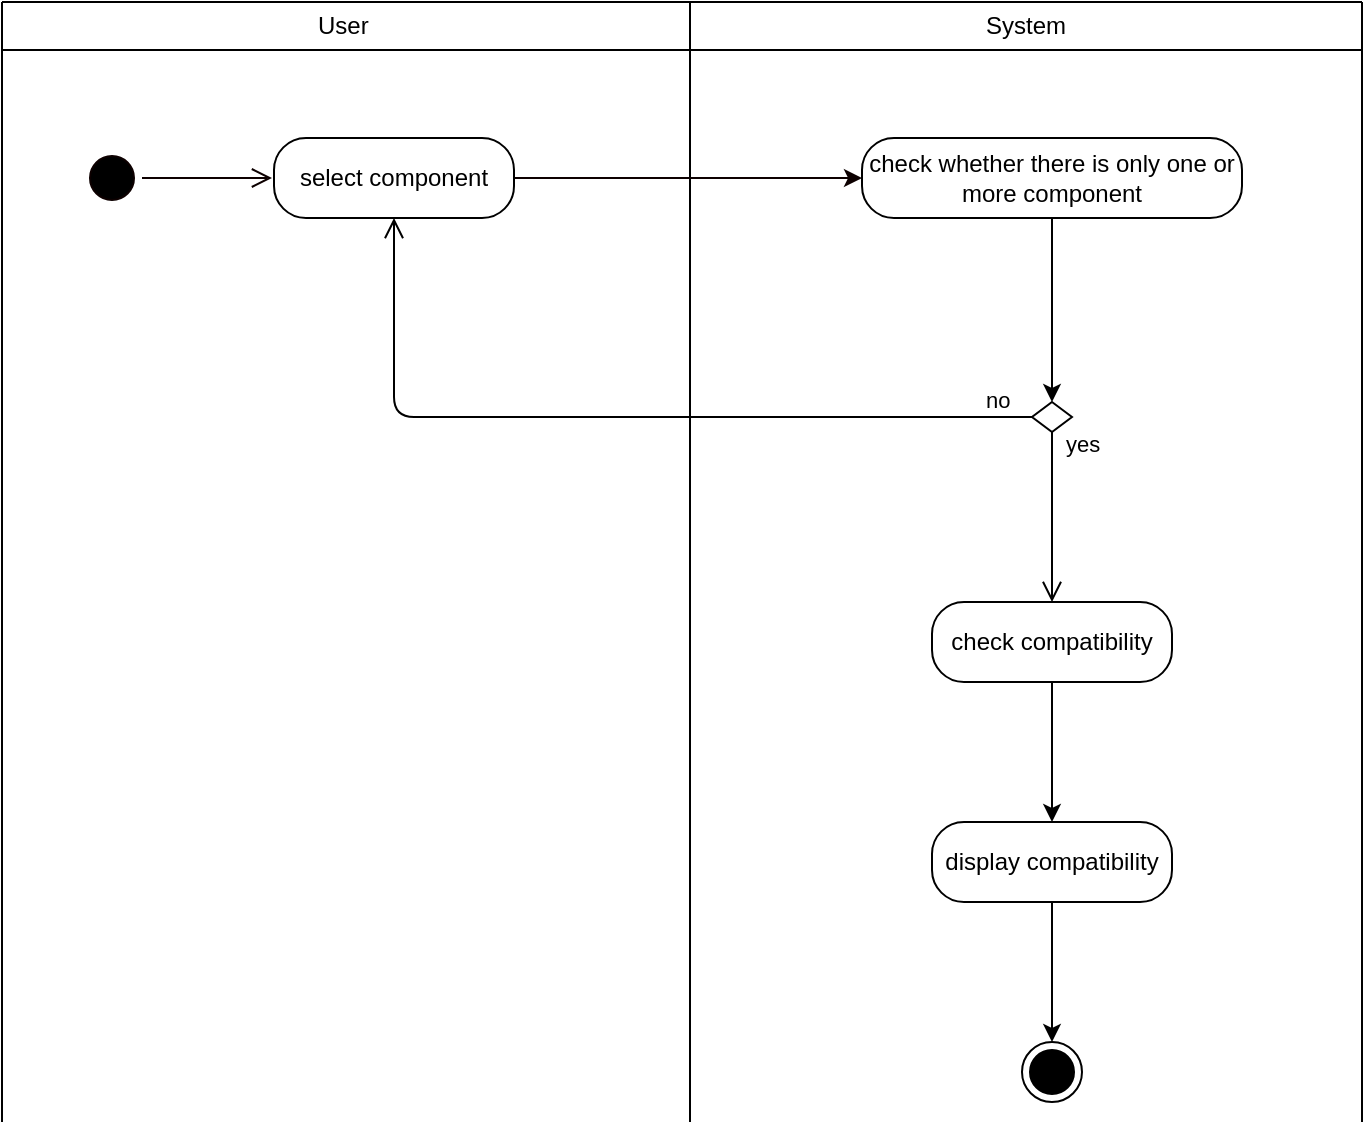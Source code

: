 <mxfile version="12.2.7" type="github" pages="1">
  <diagram id="Pe2UpjacaqwVgCTU3O6b" name="Page-1">
    <mxGraphModel dx="868" dy="411" grid="1" gridSize="10" guides="1" tooltips="1" connect="1" arrows="1" fold="1" page="1" pageScale="1" pageWidth="850" pageHeight="1100" math="0" shadow="0">
      <root>
        <mxCell id="0"/>
        <mxCell id="1" parent="0"/>
        <mxCell id="wrN1YXR-zKL07Yj-m9Vq-14" value="" style="endArrow=none;html=1;" parent="1" edge="1">
          <mxGeometry width="50" height="50" relative="1" as="geometry">
            <mxPoint x="100" y="660" as="sourcePoint"/>
            <mxPoint x="100" y="100" as="targetPoint"/>
          </mxGeometry>
        </mxCell>
        <mxCell id="wrN1YXR-zKL07Yj-m9Vq-15" value="" style="endArrow=none;html=1;" parent="1" edge="1">
          <mxGeometry width="50" height="50" relative="1" as="geometry">
            <mxPoint x="780" y="100" as="sourcePoint"/>
            <mxPoint x="100" y="100" as="targetPoint"/>
          </mxGeometry>
        </mxCell>
        <mxCell id="wrN1YXR-zKL07Yj-m9Vq-16" value="" style="endArrow=none;html=1;" parent="1" edge="1">
          <mxGeometry width="50" height="50" relative="1" as="geometry">
            <mxPoint x="780" y="660" as="sourcePoint"/>
            <mxPoint x="780" y="100" as="targetPoint"/>
          </mxGeometry>
        </mxCell>
        <mxCell id="wrN1YXR-zKL07Yj-m9Vq-17" value="" style="endArrow=none;html=1;" parent="1" edge="1">
          <mxGeometry width="50" height="50" relative="1" as="geometry">
            <mxPoint x="100" y="124" as="sourcePoint"/>
            <mxPoint x="780" y="124" as="targetPoint"/>
          </mxGeometry>
        </mxCell>
        <mxCell id="wrN1YXR-zKL07Yj-m9Vq-18" value="" style="endArrow=none;html=1;" parent="1" edge="1">
          <mxGeometry width="50" height="50" relative="1" as="geometry">
            <mxPoint x="444" y="660" as="sourcePoint"/>
            <mxPoint x="444" y="100" as="targetPoint"/>
          </mxGeometry>
        </mxCell>
        <mxCell id="wrN1YXR-zKL07Yj-m9Vq-19" value="User" style="text;html=1;resizable=0;points=[];autosize=1;align=left;verticalAlign=top;spacingTop=-4;" parent="1" vertex="1">
          <mxGeometry x="256" y="102" width="40" height="20" as="geometry"/>
        </mxCell>
        <mxCell id="wrN1YXR-zKL07Yj-m9Vq-20" value="System" style="text;html=1;resizable=0;points=[];autosize=1;align=left;verticalAlign=top;spacingTop=-4;" parent="1" vertex="1">
          <mxGeometry x="590" y="102" width="60" height="20" as="geometry"/>
        </mxCell>
        <mxCell id="wrN1YXR-zKL07Yj-m9Vq-21" value="" style="ellipse;html=1;shape=startState;fillColor=#000000;strokeColor=#0D0000;" parent="1" vertex="1">
          <mxGeometry x="140" y="173" width="30" height="30" as="geometry"/>
        </mxCell>
        <mxCell id="wrN1YXR-zKL07Yj-m9Vq-22" value="" style="edgeStyle=orthogonalEdgeStyle;html=1;verticalAlign=bottom;endArrow=open;endSize=8;strokeColor=#0D0000;" parent="1" source="wrN1YXR-zKL07Yj-m9Vq-21" edge="1">
          <mxGeometry relative="1" as="geometry">
            <mxPoint x="235" y="188" as="targetPoint"/>
          </mxGeometry>
        </mxCell>
        <mxCell id="wrN1YXR-zKL07Yj-m9Vq-31" style="edgeStyle=orthogonalEdgeStyle;rounded=0;orthogonalLoop=1;jettySize=auto;html=1;strokeColor=#0D0000;" parent="1" source="wrN1YXR-zKL07Yj-m9Vq-23" target="wrN1YXR-zKL07Yj-m9Vq-30" edge="1">
          <mxGeometry relative="1" as="geometry"/>
        </mxCell>
        <mxCell id="wrN1YXR-zKL07Yj-m9Vq-23" value="select component" style="rounded=1;whiteSpace=wrap;html=1;arcSize=40;fillColor=none;" parent="1" vertex="1">
          <mxGeometry x="236" y="168" width="120" height="40" as="geometry"/>
        </mxCell>
        <mxCell id="IxgJCMqhQI2Tchzb8SSa-6" style="edgeStyle=orthogonalEdgeStyle;rounded=0;orthogonalLoop=1;jettySize=auto;html=1;entryX=0.5;entryY=0;entryDx=0;entryDy=0;" edge="1" parent="1" source="wrN1YXR-zKL07Yj-m9Vq-30" target="IxgJCMqhQI2Tchzb8SSa-1">
          <mxGeometry relative="1" as="geometry"/>
        </mxCell>
        <mxCell id="wrN1YXR-zKL07Yj-m9Vq-30" value="check whether there is only one or more component" style="rounded=1;whiteSpace=wrap;html=1;arcSize=40;fillColor=none;" parent="1" vertex="1">
          <mxGeometry x="530" y="168" width="190" height="40" as="geometry"/>
        </mxCell>
        <mxCell id="IxgJCMqhQI2Tchzb8SSa-1" value="" style="rhombus;whiteSpace=wrap;html=1;" vertex="1" parent="1">
          <mxGeometry x="615" y="300" width="20" height="15" as="geometry"/>
        </mxCell>
        <mxCell id="IxgJCMqhQI2Tchzb8SSa-2" value="no" style="edgeStyle=orthogonalEdgeStyle;html=1;align=left;verticalAlign=bottom;endArrow=open;endSize=8;entryX=0.5;entryY=1;entryDx=0;entryDy=0;" edge="1" source="IxgJCMqhQI2Tchzb8SSa-1" parent="1" target="wrN1YXR-zKL07Yj-m9Vq-23">
          <mxGeometry x="-0.878" relative="1" as="geometry">
            <mxPoint x="700" y="350" as="targetPoint"/>
            <mxPoint as="offset"/>
          </mxGeometry>
        </mxCell>
        <mxCell id="IxgJCMqhQI2Tchzb8SSa-3" value="yes" style="edgeStyle=orthogonalEdgeStyle;html=1;align=left;verticalAlign=top;endArrow=open;endSize=8;" edge="1" source="IxgJCMqhQI2Tchzb8SSa-1" parent="1">
          <mxGeometry x="-1" y="9" relative="1" as="geometry">
            <mxPoint x="625" y="400" as="targetPoint"/>
            <mxPoint x="-4" y="-7" as="offset"/>
          </mxGeometry>
        </mxCell>
        <mxCell id="IxgJCMqhQI2Tchzb8SSa-10" style="edgeStyle=orthogonalEdgeStyle;rounded=0;orthogonalLoop=1;jettySize=auto;html=1;entryX=0.5;entryY=0;entryDx=0;entryDy=0;" edge="1" parent="1" source="IxgJCMqhQI2Tchzb8SSa-7" target="IxgJCMqhQI2Tchzb8SSa-8">
          <mxGeometry relative="1" as="geometry"/>
        </mxCell>
        <mxCell id="IxgJCMqhQI2Tchzb8SSa-7" value="check compatibility" style="rounded=1;whiteSpace=wrap;html=1;arcSize=40;fillColor=none;" vertex="1" parent="1">
          <mxGeometry x="565" y="400" width="120" height="40" as="geometry"/>
        </mxCell>
        <mxCell id="IxgJCMqhQI2Tchzb8SSa-12" style="edgeStyle=orthogonalEdgeStyle;rounded=0;orthogonalLoop=1;jettySize=auto;html=1;exitX=0.5;exitY=1;exitDx=0;exitDy=0;" edge="1" parent="1" source="IxgJCMqhQI2Tchzb8SSa-8" target="IxgJCMqhQI2Tchzb8SSa-11">
          <mxGeometry relative="1" as="geometry"/>
        </mxCell>
        <mxCell id="IxgJCMqhQI2Tchzb8SSa-8" value="display compatibility" style="rounded=1;whiteSpace=wrap;html=1;arcSize=40;fillColor=none;" vertex="1" parent="1">
          <mxGeometry x="565" y="510" width="120" height="40" as="geometry"/>
        </mxCell>
        <mxCell id="IxgJCMqhQI2Tchzb8SSa-11" value="" style="ellipse;html=1;shape=endState;fillColor=#000000;strokeColor=#000000;" vertex="1" parent="1">
          <mxGeometry x="610" y="620" width="30" height="30" as="geometry"/>
        </mxCell>
      </root>
    </mxGraphModel>
  </diagram>
</mxfile>
